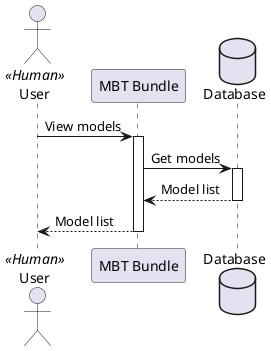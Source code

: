 @startuml

actor User as user << Human >>
participant "MBT Bundle" as bundle
database Database as database

user -> bundle : View models
activate bundle
bundle -> database : Get models
activate database
database --> bundle : Model list
deactivate database
bundle --> user : Model list
deactivate bundle

@enduml

